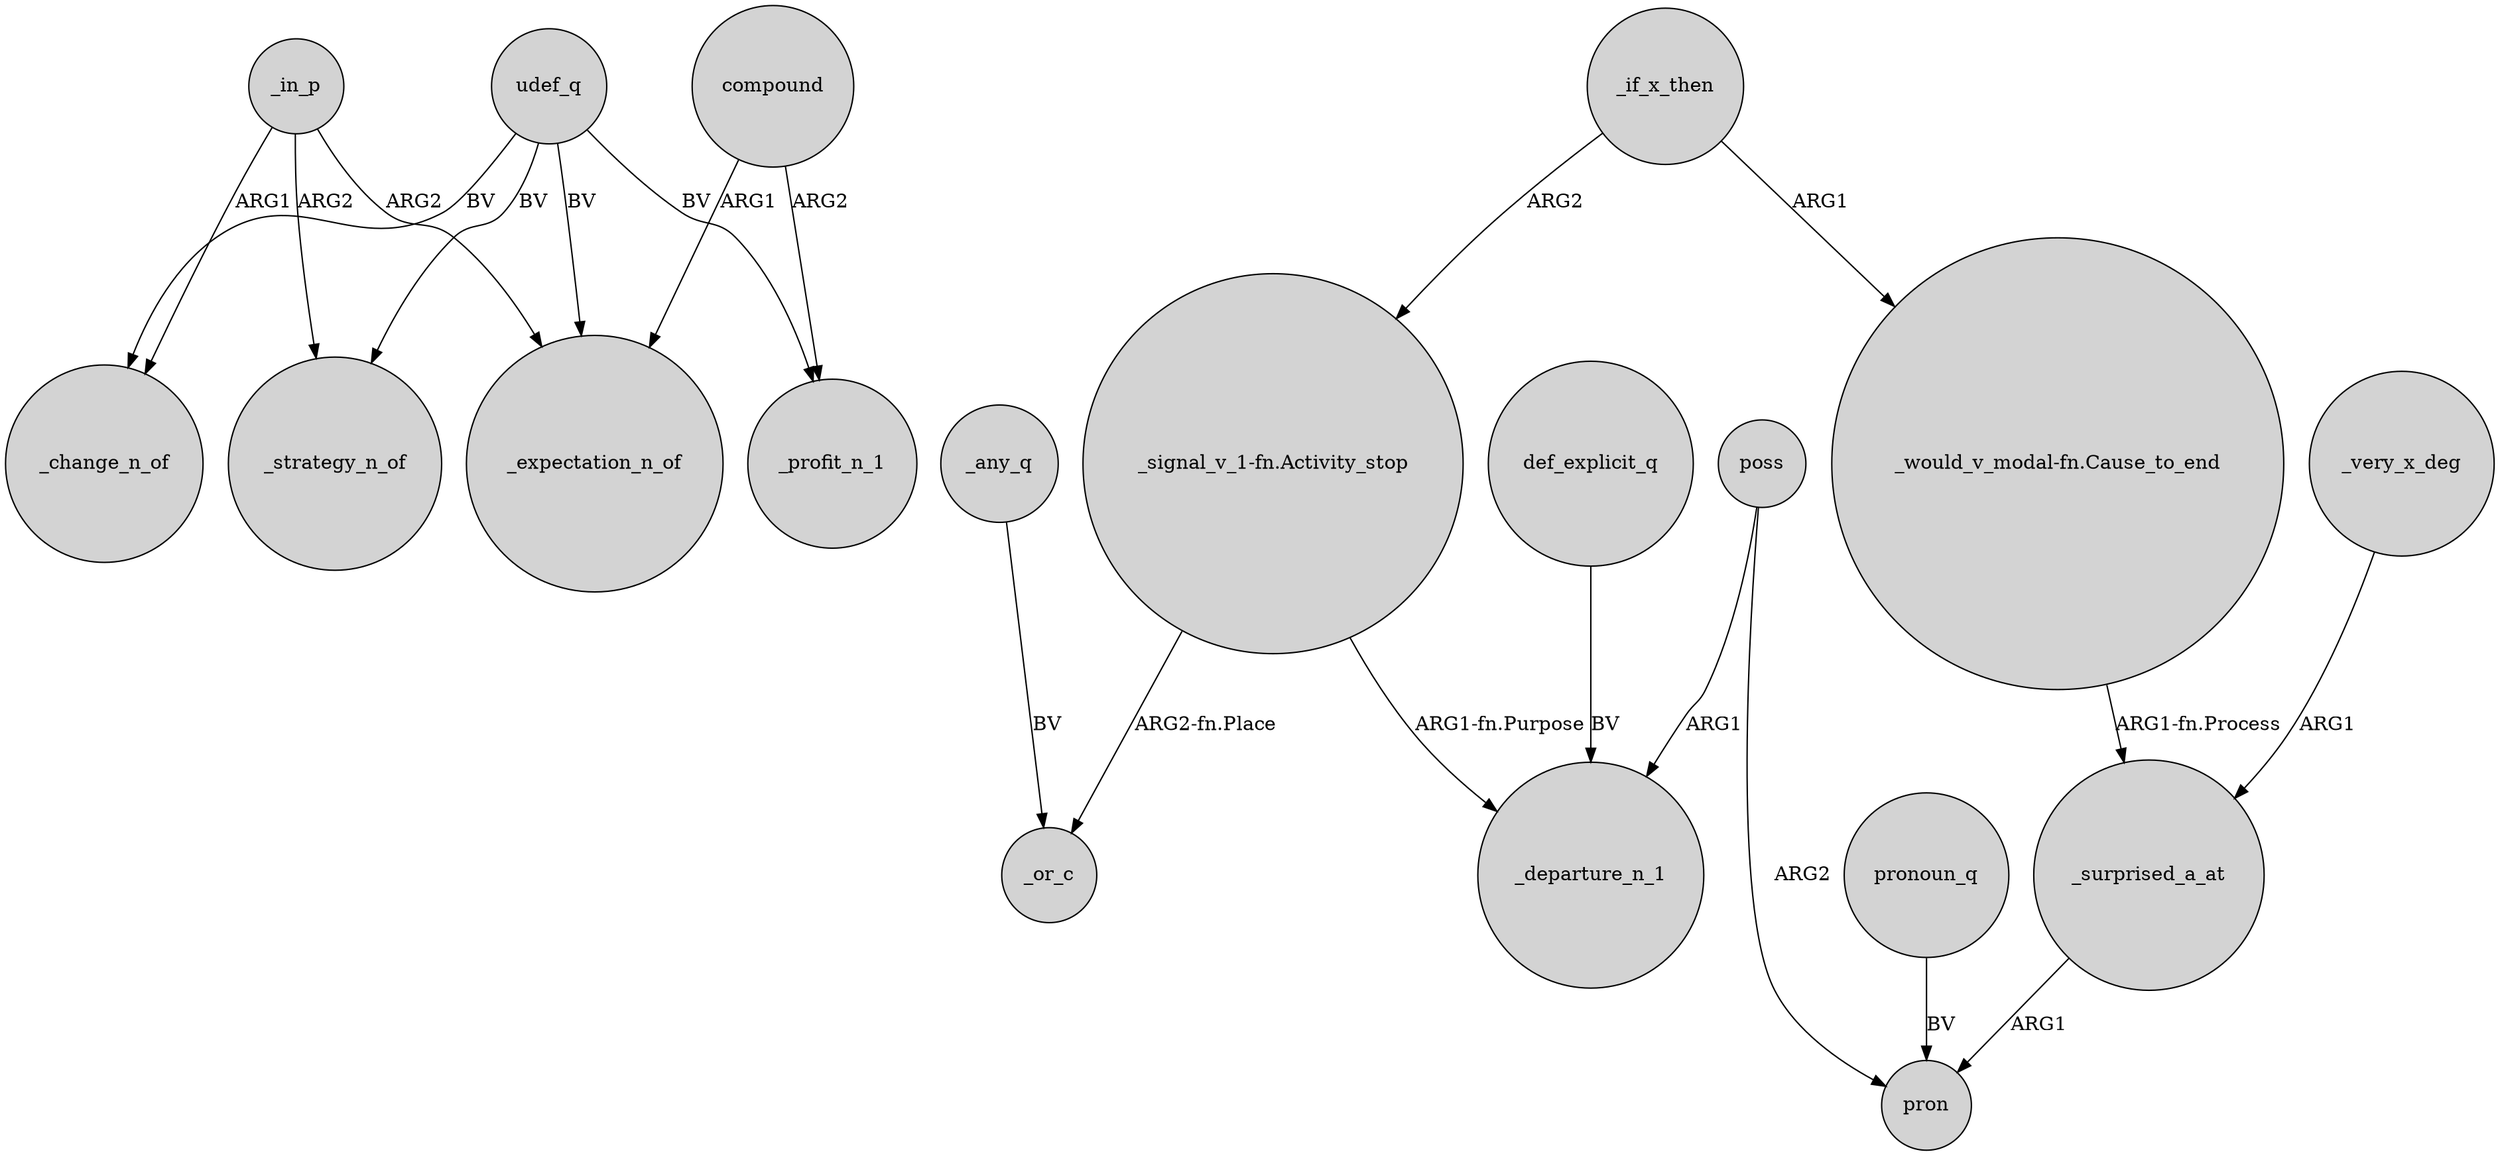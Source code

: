 digraph {
	node [shape=circle style=filled]
	udef_q -> _change_n_of [label=BV]
	compound -> _expectation_n_of [label=ARG1]
	_any_q -> _or_c [label=BV]
	"_would_v_modal-fn.Cause_to_end" -> _surprised_a_at [label="ARG1-fn.Process"]
	_surprised_a_at -> pron [label=ARG1]
	_in_p -> _strategy_n_of [label=ARG2]
	udef_q -> _profit_n_1 [label=BV]
	_if_x_then -> "_signal_v_1-fn.Activity_stop" [label=ARG2]
	pronoun_q -> pron [label=BV]
	poss -> pron [label=ARG2]
	"_signal_v_1-fn.Activity_stop" -> _or_c [label="ARG2-fn.Place"]
	udef_q -> _strategy_n_of [label=BV]
	udef_q -> _expectation_n_of [label=BV]
	compound -> _profit_n_1 [label=ARG2]
	"_signal_v_1-fn.Activity_stop" -> _departure_n_1 [label="ARG1-fn.Purpose"]
	_in_p -> _expectation_n_of [label=ARG2]
	poss -> _departure_n_1 [label=ARG1]
	_very_x_deg -> _surprised_a_at [label=ARG1]
	def_explicit_q -> _departure_n_1 [label=BV]
	_in_p -> _change_n_of [label=ARG1]
	_if_x_then -> "_would_v_modal-fn.Cause_to_end" [label=ARG1]
}
